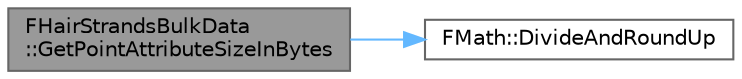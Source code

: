 digraph "FHairStrandsBulkData::GetPointAttributeSizeInBytes"
{
 // INTERACTIVE_SVG=YES
 // LATEX_PDF_SIZE
  bgcolor="transparent";
  edge [fontname=Helvetica,fontsize=10,labelfontname=Helvetica,labelfontsize=10];
  node [fontname=Helvetica,fontsize=10,shape=box,height=0.2,width=0.4];
  rankdir="LR";
  Node1 [id="Node000001",label="FHairStrandsBulkData\l::GetPointAttributeSizeInBytes",height=0.2,width=0.4,color="gray40", fillcolor="grey60", style="filled", fontcolor="black",tooltip=" "];
  Node1 -> Node2 [id="edge1_Node000001_Node000002",color="steelblue1",style="solid",tooltip=" "];
  Node2 [id="Node000002",label="FMath::DivideAndRoundUp",height=0.2,width=0.4,color="grey40", fillcolor="white", style="filled",URL="$dc/d20/structFMath.html#ae928a1450f7427dabf9ee2bec4677742",tooltip="Divides two integers and rounds up."];
}
